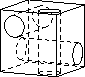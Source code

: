 settings.render=0;
import solids;
import three;
size(3cm,0);
currentprojection=orthographic((2, 1, .4));

revolution rx=cylinder((0, 1, 3), .7, 4, X);
revolution ry=cylinder((1, 0, 1), .7, 4, Y);
revolution rz=cylinder((3, 3, 0), .7, 4, Z);

path3 circlex =circle(c=(4, 1, 3), r=.7,normal=X);
path3 circley =circle(c=(1, 4, 1), r=.7,normal=Y);
path3 circlez =circle(c=(3, 3, 4), r=.7,normal=Z);

draw(rx,dashed);
draw(ry,dashed);
draw(rz,dashed);

draw(circlex);
draw(circley);
draw(circlez);

draw((4,0,0)--(0,0,0),dashed);
draw((0,4,0)--(0,0,0)--(0,0,4),dashed);
draw((4,0,0)--(4,4,0)--(0,4,0)--(0,4,4)--(0,0,4)--(4,0,4)--cycle);
draw((4,4,4)--(0,4,4));
draw((4,4,0)--(4,4,4)--(4,0,4));

